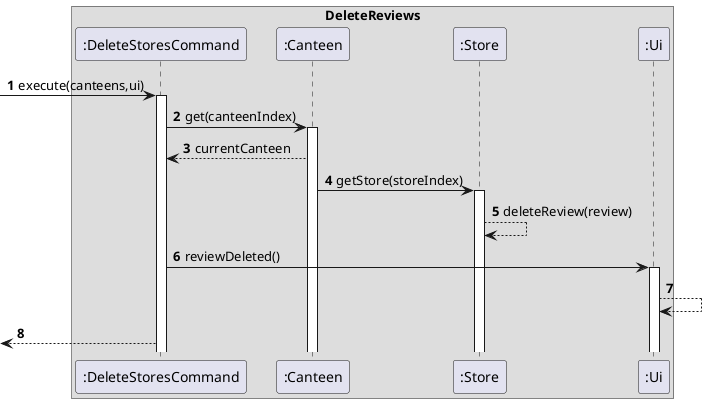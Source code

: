 @startuml
'https://plantuml.com/sequence-diagram

autonumber
box DeleteReviews

->":DeleteStoresCommand": execute(canteens,ui)
activate ":DeleteStoresCommand"
":DeleteStoresCommand"->":Canteen":get(canteenIndex)
activate ":Canteen"
":Canteen"-->":DeleteStoresCommand":currentCanteen
":Canteen"->":Store":getStore(storeIndex)
activate ":Store"
":Store"-->":Store":deleteReview(review)
":DeleteStoresCommand"->":Ui":reviewDeleted()
activate ":Ui"
":Ui"-->":Ui"
<--":DeleteStoresCommand"
@enduml